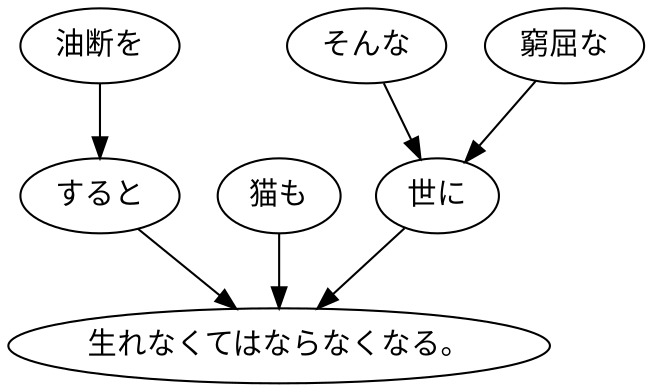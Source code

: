 digraph graph9116 {
	node0 [label="油断を"];
	node1 [label="すると"];
	node2 [label="猫も"];
	node3 [label="そんな"];
	node4 [label="窮屈な"];
	node5 [label="世に"];
	node6 [label="生れなくてはならなくなる。"];
	node0 -> node1;
	node1 -> node6;
	node2 -> node6;
	node3 -> node5;
	node4 -> node5;
	node5 -> node6;
}
